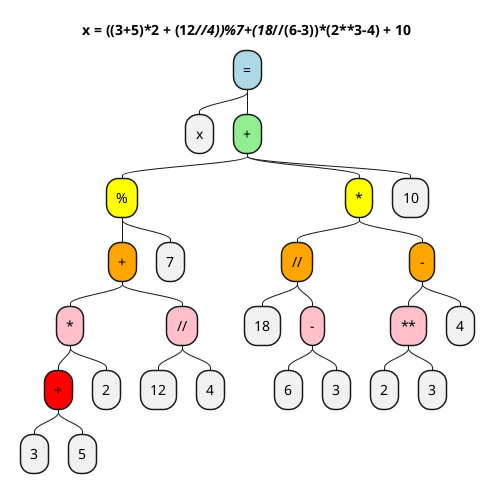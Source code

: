 @startmindmap
title x = ((3+5)*2 + (12////4))%7+(18////(6-3))*(2**3-4) + 10
top to bottom direction
*[#lightblue] =
** x
**[#lightgreen] +
***[#yellow] %
****[#orange] +
*****[#pink] *
******[#red] +
******* 3
******* 5
****** 2
*****[#pink] //
****** 12
****** 4
**** 7
***[#yellow] *
****[#orange] //
***** 18
*****[#pink] -
****** 6
****** 3
****[#orange] -
*****[#pink] **
****** 2
****** 3
***** 4
*** 10
@endmindmap
